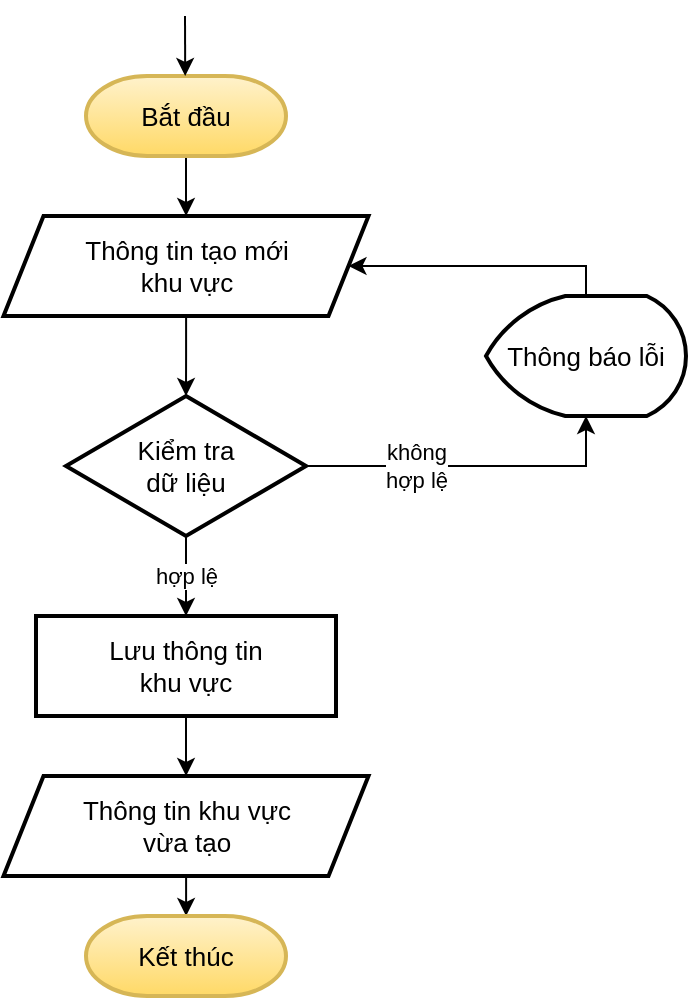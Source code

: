 <mxfile version="13.9.9" type="device"><diagram id="ZhFber5WHs2s90B-WJ1Y" name="Page-1"><mxGraphModel dx="852" dy="494" grid="1" gridSize="10" guides="1" tooltips="1" connect="1" arrows="1" fold="1" page="1" pageScale="1" pageWidth="850" pageHeight="1100" math="0" shadow="0"><root><mxCell id="0"/><mxCell id="1" parent="0"/><mxCell id="9KNoGJL_SsEVIlz_isxj-8" style="edgeStyle=orthogonalEdgeStyle;rounded=0;orthogonalLoop=1;jettySize=auto;html=1;" edge="1" parent="1" source="9KNoGJL_SsEVIlz_isxj-1" target="9KNoGJL_SsEVIlz_isxj-2"><mxGeometry relative="1" as="geometry"/></mxCell><mxCell id="9KNoGJL_SsEVIlz_isxj-1" value="Bắt đầu" style="strokeWidth=2;html=1;shape=mxgraph.flowchart.terminator;whiteSpace=wrap;labelBorderColor=none;fontSize=13;fontStyle=0;fillColor=#fff2cc;strokeColor=#d6b656;gradientColor=#ffd966;" vertex="1" parent="1"><mxGeometry x="330" y="180" width="100" height="40" as="geometry"/></mxCell><mxCell id="9KNoGJL_SsEVIlz_isxj-9" style="edgeStyle=orthogonalEdgeStyle;rounded=0;orthogonalLoop=1;jettySize=auto;html=1;" edge="1" parent="1" source="9KNoGJL_SsEVIlz_isxj-2" target="9KNoGJL_SsEVIlz_isxj-3"><mxGeometry relative="1" as="geometry"><mxPoint x="380" y="330" as="targetPoint"/></mxGeometry></mxCell><mxCell id="9KNoGJL_SsEVIlz_isxj-2" value="Thông tin tạo mới&lt;br&gt;khu vực" style="shape=parallelogram;perimeter=parallelogramPerimeter;whiteSpace=wrap;html=1;fixedSize=1;strokeWidth=2;labelBorderColor=none;fontSize=13;fontStyle=0" vertex="1" parent="1"><mxGeometry x="288.75" y="250" width="182.5" height="50" as="geometry"/></mxCell><mxCell id="9KNoGJL_SsEVIlz_isxj-11" value="hợp lệ" style="edgeStyle=orthogonalEdgeStyle;rounded=0;orthogonalLoop=1;jettySize=auto;html=1;" edge="1" parent="1" source="9KNoGJL_SsEVIlz_isxj-3" target="9KNoGJL_SsEVIlz_isxj-16"><mxGeometry relative="1" as="geometry"/></mxCell><mxCell id="9KNoGJL_SsEVIlz_isxj-13" value="không&lt;br&gt;hợp lệ" style="edgeStyle=orthogonalEdgeStyle;rounded=0;orthogonalLoop=1;jettySize=auto;html=1;entryX=0.5;entryY=1;entryDx=0;entryDy=0;entryPerimeter=0;" edge="1" parent="1" source="9KNoGJL_SsEVIlz_isxj-3" target="9KNoGJL_SsEVIlz_isxj-4"><mxGeometry x="-0.333" relative="1" as="geometry"><mxPoint x="590" y="400" as="targetPoint"/><mxPoint as="offset"/></mxGeometry></mxCell><mxCell id="9KNoGJL_SsEVIlz_isxj-3" value="Kiểm tra&lt;br&gt;dữ liệu" style="rhombus;whiteSpace=wrap;html=1;strokeWidth=2;labelBorderColor=none;fontSize=13;fontStyle=0" vertex="1" parent="1"><mxGeometry x="320" y="340" width="120" height="70" as="geometry"/></mxCell><mxCell id="9KNoGJL_SsEVIlz_isxj-14" style="edgeStyle=orthogonalEdgeStyle;rounded=0;orthogonalLoop=1;jettySize=auto;html=1;entryX=1;entryY=0.5;entryDx=0;entryDy=0;exitX=0.5;exitY=0;exitDx=0;exitDy=0;exitPerimeter=0;" edge="1" parent="1" source="9KNoGJL_SsEVIlz_isxj-4" target="9KNoGJL_SsEVIlz_isxj-2"><mxGeometry relative="1" as="geometry"><Array as="points"><mxPoint x="580" y="275"/></Array></mxGeometry></mxCell><mxCell id="9KNoGJL_SsEVIlz_isxj-4" value="Thông báo lỗi" style="strokeWidth=2;html=1;shape=mxgraph.flowchart.display;whiteSpace=wrap;labelBorderColor=none;fontSize=13;fontStyle=0" vertex="1" parent="1"><mxGeometry x="530" y="290" width="100" height="60" as="geometry"/></mxCell><mxCell id="9KNoGJL_SsEVIlz_isxj-12" style="edgeStyle=orthogonalEdgeStyle;rounded=0;orthogonalLoop=1;jettySize=auto;html=1;" edge="1" parent="1" source="9KNoGJL_SsEVIlz_isxj-6" target="9KNoGJL_SsEVIlz_isxj-7"><mxGeometry relative="1" as="geometry"/></mxCell><mxCell id="9KNoGJL_SsEVIlz_isxj-6" value="Thông tin khu vực&lt;br&gt;vừa tạo" style="shape=parallelogram;perimeter=parallelogramPerimeter;whiteSpace=wrap;html=1;fixedSize=1;strokeWidth=2;labelBorderColor=none;fontSize=13;fontStyle=0" vertex="1" parent="1"><mxGeometry x="288.75" y="530" width="182.5" height="50" as="geometry"/></mxCell><mxCell id="9KNoGJL_SsEVIlz_isxj-7" value="Kết thúc" style="strokeWidth=2;html=1;shape=mxgraph.flowchart.terminator;whiteSpace=wrap;labelBorderColor=none;fontSize=13;fontStyle=0;fillColor=#fff2cc;strokeColor=#d6b656;gradientColor=#ffd966;" vertex="1" parent="1"><mxGeometry x="330" y="600" width="100" height="40" as="geometry"/></mxCell><mxCell id="9KNoGJL_SsEVIlz_isxj-15" style="edgeStyle=orthogonalEdgeStyle;rounded=0;orthogonalLoop=1;jettySize=auto;html=1;" edge="1" parent="1"><mxGeometry relative="1" as="geometry"><mxPoint x="379.5" y="150" as="sourcePoint"/><mxPoint x="379.6" y="180" as="targetPoint"/></mxGeometry></mxCell><mxCell id="9KNoGJL_SsEVIlz_isxj-17" style="edgeStyle=orthogonalEdgeStyle;rounded=0;orthogonalLoop=1;jettySize=auto;html=1;" edge="1" parent="1" source="9KNoGJL_SsEVIlz_isxj-16" target="9KNoGJL_SsEVIlz_isxj-6"><mxGeometry relative="1" as="geometry"/></mxCell><mxCell id="9KNoGJL_SsEVIlz_isxj-16" value="Lưu thông tin&lt;br&gt;khu vực" style="whiteSpace=wrap;html=1;strokeWidth=2;labelBorderColor=none;fontSize=13;fontStyle=0" vertex="1" parent="1"><mxGeometry x="305" y="450" width="150" height="50" as="geometry"/></mxCell></root></mxGraphModel></diagram></mxfile>